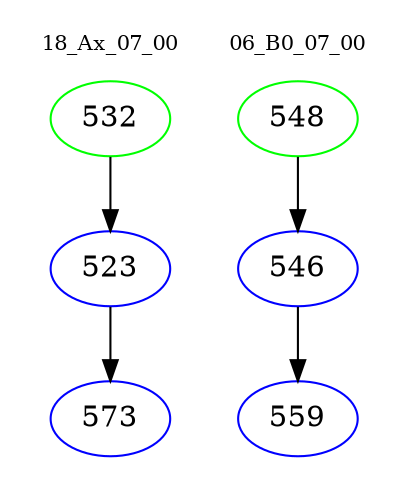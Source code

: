 digraph{
subgraph cluster_0 {
color = white
label = "18_Ax_07_00";
fontsize=10;
T0_532 [label="532", color="green"]
T0_532 -> T0_523 [color="black"]
T0_523 [label="523", color="blue"]
T0_523 -> T0_573 [color="black"]
T0_573 [label="573", color="blue"]
}
subgraph cluster_1 {
color = white
label = "06_B0_07_00";
fontsize=10;
T1_548 [label="548", color="green"]
T1_548 -> T1_546 [color="black"]
T1_546 [label="546", color="blue"]
T1_546 -> T1_559 [color="black"]
T1_559 [label="559", color="blue"]
}
}
